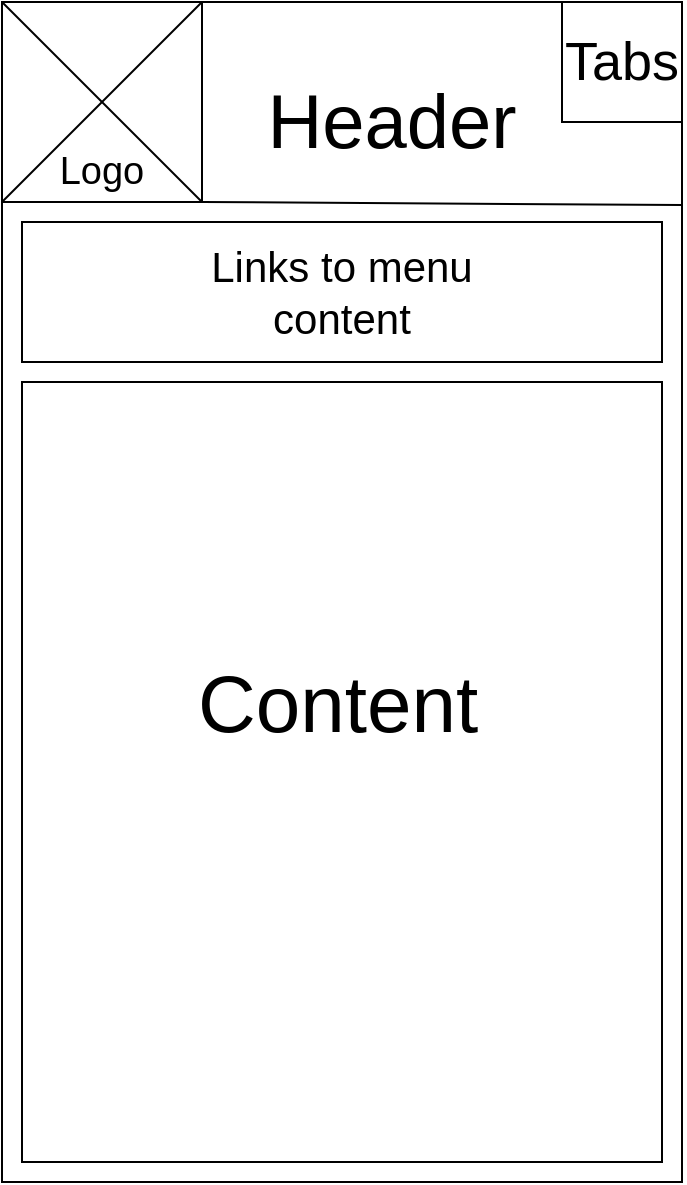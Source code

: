 <mxfile version="12.8.8" type="google"><diagram id="VjxHx-tjBnBEExkhLGyY" name="Page-1"><mxGraphModel dx="1240" dy="573" grid="1" gridSize="10" guides="1" tooltips="1" connect="1" arrows="1" fold="1" page="1" pageScale="1" pageWidth="850" pageHeight="1100" math="0" shadow="0"><root><mxCell id="0"/><mxCell id="1" parent="0"/><mxCell id="Uq071lXBonXZx718GadN-3" value="" style="rounded=0;whiteSpace=wrap;html=1;" parent="1" vertex="1"><mxGeometry x="230" y="10" width="340" height="590" as="geometry"/></mxCell><mxCell id="Uq071lXBonXZx718GadN-4" value="" style="whiteSpace=wrap;html=1;aspect=fixed;" parent="1" vertex="1"><mxGeometry x="510" y="10" width="60" height="60" as="geometry"/></mxCell><mxCell id="Uq071lXBonXZx718GadN-5" value="&lt;font style=&quot;font-size: 27px&quot;&gt;Tabs&lt;/font&gt;" style="text;html=1;strokeColor=none;fillColor=none;align=center;verticalAlign=middle;whiteSpace=wrap;rounded=0;" parent="1" vertex="1"><mxGeometry x="520" y="30" width="40" height="20" as="geometry"/></mxCell><mxCell id="Uq071lXBonXZx718GadN-7" value="" style="whiteSpace=wrap;html=1;aspect=fixed;" parent="1" vertex="1"><mxGeometry x="230" y="10" width="100" height="100" as="geometry"/></mxCell><mxCell id="Uq071lXBonXZx718GadN-8" value="" style="endArrow=none;html=1;entryX=0;entryY=1;entryDx=0;entryDy=0;exitX=1;exitY=0;exitDx=0;exitDy=0;" parent="1" source="Uq071lXBonXZx718GadN-7" target="Uq071lXBonXZx718GadN-7" edge="1"><mxGeometry width="50" height="50" relative="1" as="geometry"><mxPoint x="400" y="310" as="sourcePoint"/><mxPoint x="450" y="260" as="targetPoint"/></mxGeometry></mxCell><mxCell id="Uq071lXBonXZx718GadN-9" value="" style="endArrow=none;html=1;entryX=0;entryY=0;entryDx=0;entryDy=0;exitX=1;exitY=1;exitDx=0;exitDy=0;" parent="1" source="Uq071lXBonXZx718GadN-7" target="Uq071lXBonXZx718GadN-7" edge="1"><mxGeometry width="50" height="50" relative="1" as="geometry"><mxPoint x="400" y="310" as="sourcePoint"/><mxPoint x="450" y="260" as="targetPoint"/></mxGeometry></mxCell><mxCell id="Uq071lXBonXZx718GadN-10" value="&lt;font style=&quot;font-size: 19px&quot;&gt;Logo&lt;/font&gt;" style="text;html=1;strokeColor=none;fillColor=none;align=center;verticalAlign=middle;whiteSpace=wrap;rounded=0;" parent="1" vertex="1"><mxGeometry x="255" y="80" width="50" height="30" as="geometry"/></mxCell><mxCell id="Uq071lXBonXZx718GadN-16" value="&lt;font style=&quot;font-size: 38px&quot;&gt;Header&lt;/font&gt;" style="text;html=1;strokeColor=none;fillColor=none;align=center;verticalAlign=middle;whiteSpace=wrap;rounded=0;" parent="1" vertex="1"><mxGeometry x="370" y="60" width="110" height="20" as="geometry"/></mxCell><mxCell id="Uq071lXBonXZx718GadN-20" value="" style="endArrow=none;html=1;entryX=1;entryY=0.172;entryDx=0;entryDy=0;entryPerimeter=0;" parent="1" target="Uq071lXBonXZx718GadN-3" edge="1"><mxGeometry width="50" height="50" relative="1" as="geometry"><mxPoint x="330" y="110" as="sourcePoint"/><mxPoint x="570" y="270" as="targetPoint"/></mxGeometry></mxCell><mxCell id="2cRMSw3ywz31wDZ3TM-R-1" value="" style="rounded=0;whiteSpace=wrap;html=1;" vertex="1" parent="1"><mxGeometry x="240" y="120" width="320" height="70" as="geometry"/></mxCell><mxCell id="2cRMSw3ywz31wDZ3TM-R-2" value="&lt;font style=&quot;font-size: 21px&quot;&gt;Links to menu content&lt;/font&gt;" style="text;html=1;strokeColor=none;fillColor=none;align=center;verticalAlign=middle;whiteSpace=wrap;rounded=0;" vertex="1" parent="1"><mxGeometry x="330" y="145" width="140" height="20" as="geometry"/></mxCell><mxCell id="2cRMSw3ywz31wDZ3TM-R-3" value="" style="rounded=0;whiteSpace=wrap;html=1;" vertex="1" parent="1"><mxGeometry x="240" y="200" width="320" height="390" as="geometry"/></mxCell><mxCell id="2cRMSw3ywz31wDZ3TM-R-4" value="&lt;font style=&quot;font-size: 40px&quot;&gt;Content&lt;/font&gt;" style="text;html=1;strokeColor=none;fillColor=none;align=center;verticalAlign=middle;whiteSpace=wrap;rounded=0;" vertex="1" parent="1"><mxGeometry x="377.5" y="350" width="40" height="20" as="geometry"/></mxCell></root></mxGraphModel></diagram></mxfile>